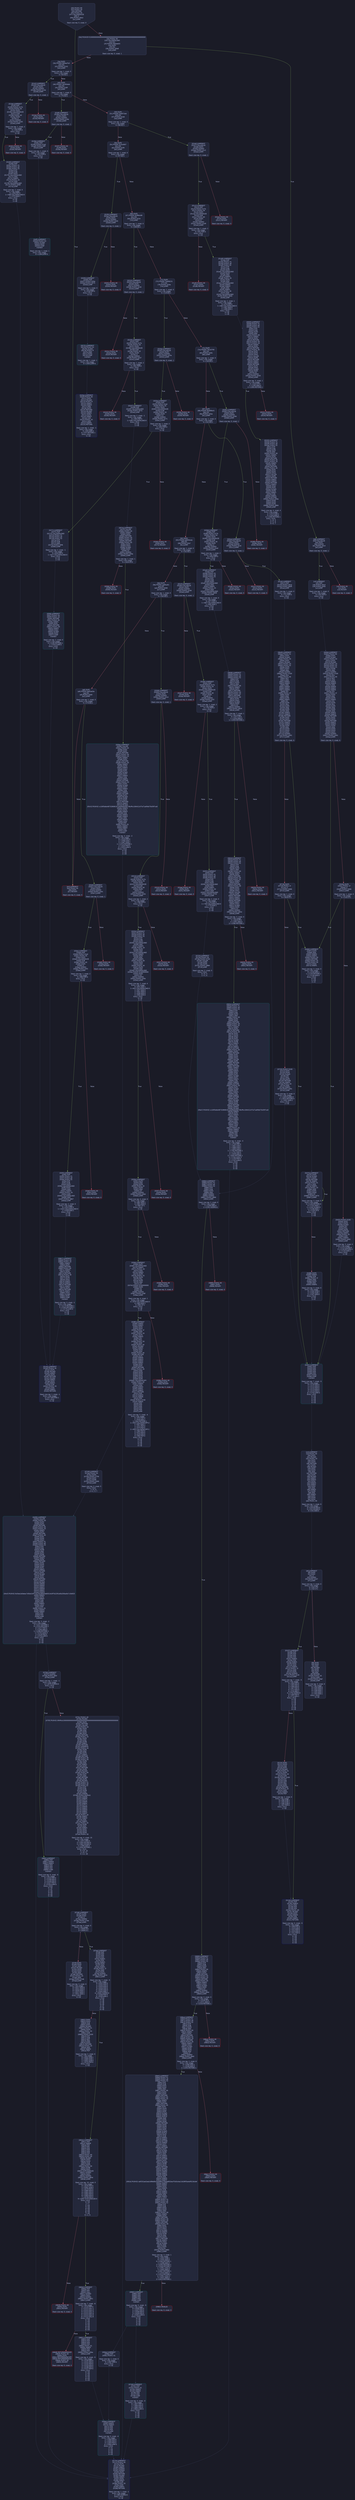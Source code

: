 digraph G {
    node [shape=box, style="filled, rounded", color="#565f89", fontcolor="#c0caf5", fontname="Helvetica", fillcolor="#24283b"];
    edge [color="#414868", fontcolor="#c0caf5", fontname="Helvetica"];
    bgcolor="#1a1b26";
    0 [ label = "[00] PUSH1 80
[02] PUSH1 40
[04] MSTORE
[05] PUSH1 04
[07] CALLDATASIZE
[08] LT
[09] PUSH2 00b3
[0c] JUMPI

Stack size req: 0, sizeΔ: 0
" shape = invhouse]
    1 [ label = "[0d] PUSH29 0100000000000000000000000000000000000000000000000000000000
[2b] PUSH1 00
[2d] CALLDATALOAD
[2e] DIV
[2f] PUSH4 06fdde03
[34] DUP2
[35] EQ
[36] PUSH2 00b8
[39] JUMPI

Stack size req: 0, sizeΔ: 1
"]
    2 [ label = "[3a] DUP1
[3b] PUSH4 095ea7b3
[40] EQ
[41] PUSH2 0142
[44] JUMPI

Stack size req: 1, sizeΔ: 0
Entry->Op usage:
	0->64:EQ:1
"]
    3 [ label = "[45] DUP1
[46] PUSH4 18160ddd
[4b] EQ
[4c] PUSH2 018f
[4f] JUMPI

Stack size req: 1, sizeΔ: 0
Entry->Op usage:
	0->75:EQ:1
"]
    4 [ label = "[50] DUP1
[51] PUSH4 23b872dd
[56] EQ
[57] PUSH2 01b6
[5a] JUMPI

Stack size req: 1, sizeΔ: 0
Entry->Op usage:
	0->86:EQ:1
"]
    5 [ label = "[5b] DUP1
[5c] PUSH4 313ce567
[61] EQ
[62] PUSH2 01f9
[65] JUMPI

Stack size req: 1, sizeΔ: 0
Entry->Op usage:
	0->97:EQ:1
"]
    6 [ label = "[66] DUP1
[67] PUSH4 42966c68
[6c] EQ
[6d] PUSH2 0224
[70] JUMPI

Stack size req: 1, sizeΔ: 0
Entry->Op usage:
	0->108:EQ:1
"]
    7 [ label = "[71] DUP1
[72] PUSH4 70a08231
[77] EQ
[78] PUSH2 024e
[7b] JUMPI

Stack size req: 1, sizeΔ: 0
Entry->Op usage:
	0->119:EQ:1
"]
    8 [ label = "[7c] DUP1
[7d] PUSH4 79cc6790
[82] EQ
[83] PUSH2 0281
[86] JUMPI

Stack size req: 1, sizeΔ: 0
Entry->Op usage:
	0->130:EQ:1
"]
    9 [ label = "[87] DUP1
[88] PUSH4 95d89b41
[8d] EQ
[8e] PUSH2 02ba
[91] JUMPI

Stack size req: 1, sizeΔ: 0
Entry->Op usage:
	0->141:EQ:1
"]
    10 [ label = "[92] DUP1
[93] PUSH4 a9059cbb
[98] EQ
[99] PUSH2 02cf
[9c] JUMPI

Stack size req: 1, sizeΔ: 0
Entry->Op usage:
	0->152:EQ:1
"]
    11 [ label = "[9d] DUP1
[9e] PUSH4 cae9ca51
[a3] EQ
[a4] PUSH2 0308
[a7] JUMPI

Stack size req: 1, sizeΔ: 0
Entry->Op usage:
	0->163:EQ:1
"]
    12 [ label = "[a8] DUP1
[a9] PUSH4 dd62ed3e
[ae] EQ
[af] PUSH2 03d0
[b2] JUMPI

Stack size req: 1, sizeΔ: 0
Entry->Op usage:
	0->174:EQ:1
"]
    13 [ label = "[b3] JUMPDEST
[b4] PUSH1 00
[b6] DUP1
[b7] REVERT

Stack size req: 0, sizeΔ: 0
" color = "red"]
    14 [ label = "[b8] JUMPDEST
[b9] CALLVALUE
[ba] DUP1
[bb] ISZERO
[bc] PUSH2 00c4
[bf] JUMPI

Stack size req: 0, sizeΔ: 1
"]
    15 [ label = "[c0] PUSH1 00
[c2] DUP1
[c3] REVERT

Stack size req: 0, sizeΔ: 0
" color = "red"]
    16 [ label = "[c4] JUMPDEST
[c5] POP
[c6] PUSH2 00cd
[c9] PUSH2 040b
[cc] JUMP

Stack size req: 1, sizeΔ: 0
Entry->Op usage:
	0->197:POP:0
Entry->Exit:
	0->😵
"]
    17 [ label = "[cd] JUMPDEST
[ce] PUSH1 40
[d0] DUP1
[d1] MLOAD
[d2] PUSH1 20
[d4] DUP1
[d5] DUP3
[d6] MSTORE
[d7] DUP4
[d8] MLOAD
[d9] DUP2
[da] DUP4
[db] ADD
[dc] MSTORE
[dd] DUP4
[de] MLOAD
[df] SWAP2
[e0] SWAP3
[e1] DUP4
[e2] SWAP3
[e3] SWAP1
[e4] DUP4
[e5] ADD
[e6] SWAP2
[e7] DUP6
[e8] ADD
[e9] SWAP1
[ea] DUP1
[eb] DUP4
[ec] DUP4
[ed] PUSH1 00

Stack size req: 1, sizeΔ: 9
Entry->Op usage:
	0->216:MLOAD:0
	0->222:MLOAD:0
	0->232:ADD:0
"]
    18 [ label = "[ef] JUMPDEST
[f0] DUP4
[f1] DUP2
[f2] LT
[f3] ISZERO
[f4] PUSH2 0107
[f7] JUMPI

Stack size req: 4, sizeΔ: 0
Entry->Op usage:
	0->242:LT:0
	3->242:LT:1
"]
    19 [ label = "[f8] DUP2
[f9] DUP2
[fa] ADD
[fb] MLOAD
[fc] DUP4
[fd] DUP3
[fe] ADD
[ff] MSTORE
[0100] PUSH1 20
[0102] ADD
[0103] PUSH2 00ef
[0106] JUMP

Stack size req: 3, sizeΔ: 0
Entry->Op usage:
	0->250:ADD:0
	0->254:ADD:0
	0->258:ADD:1
	1->250:ADD:1
	2->254:ADD:1
Entry->Exit:
	0->😵
"]
    20 [ label = "[0107] JUMPDEST
[0108] POP
[0109] POP
[010a] POP
[010b] POP
[010c] SWAP1
[010d] POP
[010e] SWAP1
[010f] DUP2
[0110] ADD
[0111] SWAP1
[0112] PUSH1 1f
[0114] AND
[0115] DUP1
[0116] ISZERO
[0117] PUSH2 0134
[011a] JUMPI

Stack size req: 7, sizeΔ: -5
Entry->Op usage:
	0->264:POP:0
	1->265:POP:0
	2->266:POP:0
	3->267:POP:0
	4->272:ADD:0
	4->276:AND:1
	4->278:ISZERO:0
	5->269:POP:0
	6->272:ADD:1
Entry->Exit:
	0->😵
	1->😵
	2->😵
	3->😵
	4->0
	5->😵
	6->😵
"]
    21 [ label = "[011b] DUP1
[011c] DUP3
[011d] SUB
[011e] DUP1
[011f] MLOAD
[0120] PUSH1 01
[0122] DUP4
[0123] PUSH1 20
[0125] SUB
[0126] PUSH2 0100
[0129] EXP
[012a] SUB
[012b] NOT
[012c] AND
[012d] DUP2
[012e] MSTORE
[012f] PUSH1 20
[0131] ADD
[0132] SWAP2
[0133] POP

Stack size req: 2, sizeΔ: 0
Entry->Op usage:
	0->285:SUB:1
	0->293:SUB:1
	1->285:SUB:0
	1->307:POP:0
Entry->Exit:
	1->😵
"]
    22 [ label = "[0134] JUMPDEST
[0135] POP
[0136] SWAP3
[0137] POP
[0138] POP
[0139] POP
[013a] PUSH1 40
[013c] MLOAD
[013d] DUP1
[013e] SWAP2
[013f] SUB
[0140] SWAP1
[0141] RETURN

Stack size req: 5, sizeΔ: -5
Entry->Op usage:
	0->309:POP:0
	1->319:SUB:0
	2->312:POP:0
	3->313:POP:0
	4->311:POP:0
Entry->Exit:
	0->😵
	1->😵
	2->😵
	3->😵
	4->😵
" color = "darkblue"]
    23 [ label = "[0142] JUMPDEST
[0143] CALLVALUE
[0144] DUP1
[0145] ISZERO
[0146] PUSH2 014e
[0149] JUMPI

Stack size req: 0, sizeΔ: 1
"]
    24 [ label = "[014a] PUSH1 00
[014c] DUP1
[014d] REVERT

Stack size req: 0, sizeΔ: 0
" color = "red"]
    25 [ label = "[014e] JUMPDEST
[014f] POP
[0150] PUSH2 017b
[0153] PUSH1 04
[0155] DUP1
[0156] CALLDATASIZE
[0157] SUB
[0158] PUSH1 40
[015a] DUP2
[015b] LT
[015c] ISZERO
[015d] PUSH2 0165
[0160] JUMPI

Stack size req: 1, sizeΔ: 2
Entry->Op usage:
	0->335:POP:0
Entry->Exit:
	0->😵
"]
    26 [ label = "[0161] PUSH1 00
[0163] DUP1
[0164] REVERT

Stack size req: 0, sizeΔ: 0
" color = "red"]
    27 [ label = "[0165] JUMPDEST
[0166] POP
[0167] PUSH1 01
[0169] PUSH1 a0
[016b] PUSH1 02
[016d] EXP
[016e] SUB
[016f] DUP2
[0170] CALLDATALOAD
[0171] AND
[0172] SWAP1
[0173] PUSH1 20
[0175] ADD
[0176] CALLDATALOAD
[0177] PUSH2 0499
[017a] JUMP

Stack size req: 2, sizeΔ: 0
Entry->Op usage:
	0->358:POP:0
	1->368:CALLDATALOAD:0
	1->373:ADD:1
Entry->Exit:
	0->😵
	1->😵
"]
    28 [ label = "[017b] JUMPDEST
[017c] PUSH1 40
[017e] DUP1
[017f] MLOAD
[0180] SWAP2
[0181] ISZERO
[0182] ISZERO
[0183] DUP3
[0184] MSTORE
[0185] MLOAD
[0186] SWAP1
[0187] DUP2
[0188] SWAP1
[0189] SUB
[018a] PUSH1 20
[018c] ADD
[018d] SWAP1
[018e] RETURN

Stack size req: 1, sizeΔ: -1
Entry->Op usage:
	0->385:ISZERO:0
Entry->Exit:
	0->😵
" color = "darkblue"]
    29 [ label = "[018f] JUMPDEST
[0190] CALLVALUE
[0191] DUP1
[0192] ISZERO
[0193] PUSH2 019b
[0196] JUMPI

Stack size req: 0, sizeΔ: 1
"]
    30 [ label = "[0197] PUSH1 00
[0199] DUP1
[019a] REVERT

Stack size req: 0, sizeΔ: 0
" color = "red"]
    31 [ label = "[019b] JUMPDEST
[019c] POP
[019d] PUSH2 01a4
[01a0] PUSH2 04ff
[01a3] JUMP

Stack size req: 1, sizeΔ: 0
Entry->Op usage:
	0->412:POP:0
Entry->Exit:
	0->😵
"]
    32 [ label = "[01a4] JUMPDEST
[01a5] PUSH1 40
[01a7] DUP1
[01a8] MLOAD
[01a9] SWAP2
[01aa] DUP3
[01ab] MSTORE
[01ac] MLOAD
[01ad] SWAP1
[01ae] DUP2
[01af] SWAP1
[01b0] SUB
[01b1] PUSH1 20
[01b3] ADD
[01b4] SWAP1
[01b5] RETURN

Stack size req: 1, sizeΔ: -1
Entry->Op usage:
	0->427:MSTORE:1
Entry->Exit:
	0->😵
" color = "darkblue"]
    33 [ label = "[01b6] JUMPDEST
[01b7] CALLVALUE
[01b8] DUP1
[01b9] ISZERO
[01ba] PUSH2 01c2
[01bd] JUMPI

Stack size req: 0, sizeΔ: 1
"]
    34 [ label = "[01be] PUSH1 00
[01c0] DUP1
[01c1] REVERT

Stack size req: 0, sizeΔ: 0
" color = "red"]
    35 [ label = "[01c2] JUMPDEST
[01c3] POP
[01c4] PUSH2 017b
[01c7] PUSH1 04
[01c9] DUP1
[01ca] CALLDATASIZE
[01cb] SUB
[01cc] PUSH1 60
[01ce] DUP2
[01cf] LT
[01d0] ISZERO
[01d1] PUSH2 01d9
[01d4] JUMPI

Stack size req: 1, sizeΔ: 2
Entry->Op usage:
	0->451:POP:0
Entry->Exit:
	0->😵
"]
    36 [ label = "[01d5] PUSH1 00
[01d7] DUP1
[01d8] REVERT

Stack size req: 0, sizeΔ: 0
" color = "red"]
    37 [ label = "[01d9] JUMPDEST
[01da] POP
[01db] PUSH1 01
[01dd] PUSH1 a0
[01df] PUSH1 02
[01e1] EXP
[01e2] SUB
[01e3] DUP2
[01e4] CALLDATALOAD
[01e5] DUP2
[01e6] AND
[01e7] SWAP2
[01e8] PUSH1 20
[01ea] DUP2
[01eb] ADD
[01ec] CALLDATALOAD
[01ed] SWAP1
[01ee] SWAP2
[01ef] AND
[01f0] SWAP1
[01f1] PUSH1 40
[01f3] ADD
[01f4] CALLDATALOAD
[01f5] PUSH2 0505
[01f8] JUMP

Stack size req: 2, sizeΔ: 1
Entry->Op usage:
	0->474:POP:0
	1->484:CALLDATALOAD:0
	1->491:ADD:0
	1->499:ADD:1
Entry->Exit:
	0->😵
	1->😵
"]
    38 [ label = "[01f9] JUMPDEST
[01fa] CALLVALUE
[01fb] DUP1
[01fc] ISZERO
[01fd] PUSH2 0205
[0200] JUMPI

Stack size req: 0, sizeΔ: 1
"]
    39 [ label = "[0201] PUSH1 00
[0203] DUP1
[0204] REVERT

Stack size req: 0, sizeΔ: 0
" color = "red"]
    40 [ label = "[0205] JUMPDEST
[0206] POP
[0207] PUSH2 020e
[020a] PUSH2 0575
[020d] JUMP

Stack size req: 1, sizeΔ: 0
Entry->Op usage:
	0->518:POP:0
Entry->Exit:
	0->😵
"]
    41 [ label = "[020e] JUMPDEST
[020f] PUSH1 40
[0211] DUP1
[0212] MLOAD
[0213] PUSH1 ff
[0215] SWAP1
[0216] SWAP3
[0217] AND
[0218] DUP3
[0219] MSTORE
[021a] MLOAD
[021b] SWAP1
[021c] DUP2
[021d] SWAP1
[021e] SUB
[021f] PUSH1 20
[0221] ADD
[0222] SWAP1
[0223] RETURN

Stack size req: 1, sizeΔ: -1
Entry->Op usage:
	0->535:AND:0
	0->537:MSTORE:1
Entry->Exit:
	0->😵
" color = "darkblue"]
    42 [ label = "[0224] JUMPDEST
[0225] CALLVALUE
[0226] DUP1
[0227] ISZERO
[0228] PUSH2 0230
[022b] JUMPI

Stack size req: 0, sizeΔ: 1
"]
    43 [ label = "[022c] PUSH1 00
[022e] DUP1
[022f] REVERT

Stack size req: 0, sizeΔ: 0
" color = "red"]
    44 [ label = "[0230] JUMPDEST
[0231] POP
[0232] PUSH2 017b
[0235] PUSH1 04
[0237] DUP1
[0238] CALLDATASIZE
[0239] SUB
[023a] PUSH1 20
[023c] DUP2
[023d] LT
[023e] ISZERO
[023f] PUSH2 0247
[0242] JUMPI

Stack size req: 1, sizeΔ: 2
Entry->Op usage:
	0->561:POP:0
Entry->Exit:
	0->😵
"]
    45 [ label = "[0243] PUSH1 00
[0245] DUP1
[0246] REVERT

Stack size req: 0, sizeΔ: 0
" color = "red"]
    46 [ label = "[0247] JUMPDEST
[0248] POP
[0249] CALLDATALOAD
[024a] PUSH2 057e
[024d] JUMP

Stack size req: 2, sizeΔ: -1
Entry->Op usage:
	0->584:POP:0
	1->585:CALLDATALOAD:0
Entry->Exit:
	0->😵
	1->😵
"]
    47 [ label = "[024e] JUMPDEST
[024f] CALLVALUE
[0250] DUP1
[0251] ISZERO
[0252] PUSH2 025a
[0255] JUMPI

Stack size req: 0, sizeΔ: 1
"]
    48 [ label = "[0256] PUSH1 00
[0258] DUP1
[0259] REVERT

Stack size req: 0, sizeΔ: 0
" color = "red"]
    49 [ label = "[025a] JUMPDEST
[025b] POP
[025c] PUSH2 01a4
[025f] PUSH1 04
[0261] DUP1
[0262] CALLDATASIZE
[0263] SUB
[0264] PUSH1 20
[0266] DUP2
[0267] LT
[0268] ISZERO
[0269] PUSH2 0271
[026c] JUMPI

Stack size req: 1, sizeΔ: 2
Entry->Op usage:
	0->603:POP:0
Entry->Exit:
	0->😵
"]
    50 [ label = "[026d] PUSH1 00
[026f] DUP1
[0270] REVERT

Stack size req: 0, sizeΔ: 0
" color = "red"]
    51 [ label = "[0271] JUMPDEST
[0272] POP
[0273] CALLDATALOAD
[0274] PUSH1 01
[0276] PUSH1 a0
[0278] PUSH1 02
[027a] EXP
[027b] SUB
[027c] AND
[027d] PUSH2 05f6
[0280] JUMP

Stack size req: 2, sizeΔ: -1
Entry->Op usage:
	0->626:POP:0
	1->627:CALLDATALOAD:0
Entry->Exit:
	0->😵
	1->😵
"]
    52 [ label = "[0281] JUMPDEST
[0282] CALLVALUE
[0283] DUP1
[0284] ISZERO
[0285] PUSH2 028d
[0288] JUMPI

Stack size req: 0, sizeΔ: 1
"]
    53 [ label = "[0289] PUSH1 00
[028b] DUP1
[028c] REVERT

Stack size req: 0, sizeΔ: 0
" color = "red"]
    54 [ label = "[028d] JUMPDEST
[028e] POP
[028f] PUSH2 017b
[0292] PUSH1 04
[0294] DUP1
[0295] CALLDATASIZE
[0296] SUB
[0297] PUSH1 40
[0299] DUP2
[029a] LT
[029b] ISZERO
[029c] PUSH2 02a4
[029f] JUMPI

Stack size req: 1, sizeΔ: 2
Entry->Op usage:
	0->654:POP:0
Entry->Exit:
	0->😵
"]
    55 [ label = "[02a0] PUSH1 00
[02a2] DUP1
[02a3] REVERT

Stack size req: 0, sizeΔ: 0
" color = "red"]
    56 [ label = "[02a4] JUMPDEST
[02a5] POP
[02a6] PUSH1 01
[02a8] PUSH1 a0
[02aa] PUSH1 02
[02ac] EXP
[02ad] SUB
[02ae] DUP2
[02af] CALLDATALOAD
[02b0] AND
[02b1] SWAP1
[02b2] PUSH1 20
[02b4] ADD
[02b5] CALLDATALOAD
[02b6] PUSH2 0608
[02b9] JUMP

Stack size req: 2, sizeΔ: 0
Entry->Op usage:
	0->677:POP:0
	1->687:CALLDATALOAD:0
	1->692:ADD:1
Entry->Exit:
	0->😵
	1->😵
"]
    57 [ label = "[02ba] JUMPDEST
[02bb] CALLVALUE
[02bc] DUP1
[02bd] ISZERO
[02be] PUSH2 02c6
[02c1] JUMPI

Stack size req: 0, sizeΔ: 1
"]
    58 [ label = "[02c2] PUSH1 00
[02c4] DUP1
[02c5] REVERT

Stack size req: 0, sizeΔ: 0
" color = "red"]
    59 [ label = "[02c6] JUMPDEST
[02c7] POP
[02c8] PUSH2 00cd
[02cb] PUSH2 06d9
[02ce] JUMP

Stack size req: 1, sizeΔ: 0
Entry->Op usage:
	0->711:POP:0
Entry->Exit:
	0->😵
"]
    60 [ label = "[02cf] JUMPDEST
[02d0] CALLVALUE
[02d1] DUP1
[02d2] ISZERO
[02d3] PUSH2 02db
[02d6] JUMPI

Stack size req: 0, sizeΔ: 1
"]
    61 [ label = "[02d7] PUSH1 00
[02d9] DUP1
[02da] REVERT

Stack size req: 0, sizeΔ: 0
" color = "red"]
    62 [ label = "[02db] JUMPDEST
[02dc] POP
[02dd] PUSH2 017b
[02e0] PUSH1 04
[02e2] DUP1
[02e3] CALLDATASIZE
[02e4] SUB
[02e5] PUSH1 40
[02e7] DUP2
[02e8] LT
[02e9] ISZERO
[02ea] PUSH2 02f2
[02ed] JUMPI

Stack size req: 1, sizeΔ: 2
Entry->Op usage:
	0->732:POP:0
Entry->Exit:
	0->😵
"]
    63 [ label = "[02ee] PUSH1 00
[02f0] DUP1
[02f1] REVERT

Stack size req: 0, sizeΔ: 0
" color = "red"]
    64 [ label = "[02f2] JUMPDEST
[02f3] POP
[02f4] PUSH1 01
[02f6] PUSH1 a0
[02f8] PUSH1 02
[02fa] EXP
[02fb] SUB
[02fc] DUP2
[02fd] CALLDATALOAD
[02fe] AND
[02ff] SWAP1
[0300] PUSH1 20
[0302] ADD
[0303] CALLDATALOAD
[0304] PUSH2 0733
[0307] JUMP

Stack size req: 2, sizeΔ: 0
Entry->Op usage:
	0->755:POP:0
	1->765:CALLDATALOAD:0
	1->770:ADD:1
Entry->Exit:
	0->😵
	1->😵
"]
    65 [ label = "[0308] JUMPDEST
[0309] CALLVALUE
[030a] DUP1
[030b] ISZERO
[030c] PUSH2 0314
[030f] JUMPI

Stack size req: 0, sizeΔ: 1
"]
    66 [ label = "[0310] PUSH1 00
[0312] DUP1
[0313] REVERT

Stack size req: 0, sizeΔ: 0
" color = "red"]
    67 [ label = "[0314] JUMPDEST
[0315] POP
[0316] PUSH2 017b
[0319] PUSH1 04
[031b] DUP1
[031c] CALLDATASIZE
[031d] SUB
[031e] PUSH1 60
[0320] DUP2
[0321] LT
[0322] ISZERO
[0323] PUSH2 032b
[0326] JUMPI

Stack size req: 1, sizeΔ: 2
Entry->Op usage:
	0->789:POP:0
Entry->Exit:
	0->😵
"]
    68 [ label = "[0327] PUSH1 00
[0329] DUP1
[032a] REVERT

Stack size req: 0, sizeΔ: 0
" color = "red"]
    69 [ label = "[032b] JUMPDEST
[032c] PUSH1 01
[032e] PUSH1 a0
[0330] PUSH1 02
[0332] EXP
[0333] SUB
[0334] DUP3
[0335] CALLDATALOAD
[0336] AND
[0337] SWAP2
[0338] PUSH1 20
[033a] DUP2
[033b] ADD
[033c] CALLDATALOAD
[033d] SWAP2
[033e] DUP2
[033f] ADD
[0340] SWAP1
[0341] PUSH1 60
[0343] DUP2
[0344] ADD
[0345] PUSH1 40
[0347] DUP3
[0348] ADD
[0349] CALLDATALOAD
[034a] PUSH5 0100000000
[0350] DUP2
[0351] GT
[0352] ISZERO
[0353] PUSH2 035b
[0356] JUMPI

Stack size req: 2, sizeΔ: 4
Entry->Op usage:
	0->831:ADD:1
	1->821:CALLDATALOAD:0
	1->827:ADD:0
	1->831:ADD:0
	1->836:ADD:0
	1->840:ADD:0
Entry->Exit:
	0->😵
	1->2
"]
    70 [ label = "[0357] PUSH1 00
[0359] DUP1
[035a] REVERT

Stack size req: 0, sizeΔ: 0
" color = "red"]
    71 [ label = "[035b] JUMPDEST
[035c] DUP3
[035d] ADD
[035e] DUP4
[035f] PUSH1 20
[0361] DUP3
[0362] ADD
[0363] GT
[0364] ISZERO
[0365] PUSH2 036d
[0368] JUMPI

Stack size req: 4, sizeΔ: 0
Entry->Op usage:
	0->861:ADD:1
	2->861:ADD:0
	3->867:GT:1
Entry->Exit:
	0->😵
"]
    72 [ label = "[0369] PUSH1 00
[036b] DUP1
[036c] REVERT

Stack size req: 0, sizeΔ: 0
" color = "red"]
    73 [ label = "[036d] JUMPDEST
[036e] DUP1
[036f] CALLDATALOAD
[0370] SWAP1
[0371] PUSH1 20
[0373] ADD
[0374] SWAP2
[0375] DUP5
[0376] PUSH1 01
[0378] DUP4
[0379] MUL
[037a] DUP5
[037b] ADD
[037c] GT
[037d] PUSH5 0100000000
[0383] DUP4
[0384] GT
[0385] OR
[0386] ISZERO
[0387] PUSH2 038f
[038a] JUMPI

Stack size req: 4, sizeΔ: 1
Entry->Op usage:
	0->879:CALLDATALOAD:0
	0->883:ADD:1
	3->892:GT:1
Entry->Exit:
	0->😵
	1->0
"]
    74 [ label = "[038b] PUSH1 00
[038d] DUP1
[038e] REVERT

Stack size req: 0, sizeΔ: 0
" color = "red"]
    75 [ label = "[038f] JUMPDEST
[0390] SWAP2
[0391] SWAP1
[0392] DUP1
[0393] DUP1
[0394] PUSH1 1f
[0396] ADD
[0397] PUSH1 20
[0399] DUP1
[039a] SWAP2
[039b] DIV
[039c] MUL
[039d] PUSH1 20
[039f] ADD
[03a0] PUSH1 40
[03a2] MLOAD
[03a3] SWAP1
[03a4] DUP2
[03a5] ADD
[03a6] PUSH1 40
[03a8] MSTORE
[03a9] DUP1
[03aa] SWAP4
[03ab] SWAP3
[03ac] SWAP2
[03ad] SWAP1
[03ae] DUP2
[03af] DUP2
[03b0] MSTORE
[03b1] PUSH1 20
[03b3] ADD
[03b4] DUP4
[03b5] DUP4
[03b6] DUP1
[03b7] DUP3
[03b8] DUP5
[03b9] CALLDATACOPY
[03ba] PUSH1 00
[03bc] SWAP3
[03bd] ADD
[03be] SWAP2
[03bf] SWAP1
[03c0] SWAP2
[03c1] MSTORE
[03c2] POP
[03c3] SWAP3
[03c4] SWAP6
[03c5] POP
[03c6] PUSH2 0749
[03c9] SWAP5
[03ca] POP
[03cb] POP
[03cc] POP
[03cd] POP
[03ce] POP
[03cf] JUMP

Stack size req: 5, sizeΔ: -4
Entry->Op usage:
	0->974:POP:0
	1->918:ADD:1
	1->944:MSTORE:1
	1->953:CALLDATACOPY:2
	1->957:ADD:1
	1->971:POP:0
	1->973:POP:0
	2->953:CALLDATACOPY:1
	2->962:POP:0
	2->972:POP:0
	3->970:POP:0
	4->965:POP:0
Entry->Exit:
	0->😵
	1->😵
	2->😵
	3->😵
	4->😵
"]
    76 [ label = "[03d0] JUMPDEST
[03d1] CALLVALUE
[03d2] DUP1
[03d3] ISZERO
[03d4] PUSH2 03dc
[03d7] JUMPI

Stack size req: 0, sizeΔ: 1
"]
    77 [ label = "[03d8] PUSH1 00
[03da] DUP1
[03db] REVERT

Stack size req: 0, sizeΔ: 0
" color = "red"]
    78 [ label = "[03dc] JUMPDEST
[03dd] POP
[03de] PUSH2 01a4
[03e1] PUSH1 04
[03e3] DUP1
[03e4] CALLDATASIZE
[03e5] SUB
[03e6] PUSH1 40
[03e8] DUP2
[03e9] LT
[03ea] ISZERO
[03eb] PUSH2 03f3
[03ee] JUMPI

Stack size req: 1, sizeΔ: 2
Entry->Op usage:
	0->989:POP:0
Entry->Exit:
	0->😵
"]
    79 [ label = "[03ef] PUSH1 00
[03f1] DUP1
[03f2] REVERT

Stack size req: 0, sizeΔ: 0
" color = "red"]
    80 [ label = "[03f3] JUMPDEST
[03f4] POP
[03f5] PUSH1 01
[03f7] PUSH1 a0
[03f9] PUSH1 02
[03fb] EXP
[03fc] SUB
[03fd] DUP2
[03fe] CALLDATALOAD
[03ff] DUP2
[0400] AND
[0401] SWAP2
[0402] PUSH1 20
[0404] ADD
[0405] CALLDATALOAD
[0406] AND
[0407] PUSH2 0867
[040a] JUMP

Stack size req: 2, sizeΔ: 0
Entry->Op usage:
	0->1012:POP:0
	1->1022:CALLDATALOAD:0
	1->1028:ADD:1
Entry->Exit:
	0->😵
	1->😵
"]
    81 [ label = "[040b] JUMPDEST
[040c] PUSH1 00
[040e] DUP1
[040f] SLOAD
[0410] PUSH1 40
[0412] DUP1
[0413] MLOAD
[0414] PUSH1 20
[0416] PUSH1 02
[0418] PUSH1 01
[041a] DUP6
[041b] AND
[041c] ISZERO
[041d] PUSH2 0100
[0420] MUL
[0421] PUSH1 00
[0423] NOT
[0424] ADD
[0425] SWAP1
[0426] SWAP5
[0427] AND
[0428] SWAP4
[0429] SWAP1
[042a] SWAP4
[042b] DIV
[042c] PUSH1 1f
[042e] DUP2
[042f] ADD
[0430] DUP5
[0431] SWAP1
[0432] DIV
[0433] DUP5
[0434] MUL
[0435] DUP3
[0436] ADD
[0437] DUP5
[0438] ADD
[0439] SWAP1
[043a] SWAP3
[043b] MSTORE
[043c] DUP2
[043d] DUP2
[043e] MSTORE
[043f] SWAP3
[0440] SWAP2
[0441] DUP4
[0442] ADD
[0443] DUP3
[0444] DUP3
[0445] DUP1
[0446] ISZERO
[0447] PUSH2 0491
[044a] JUMPI

Stack size req: 0, sizeΔ: 6
"]
    82 [ label = "[044b] DUP1
[044c] PUSH1 1f
[044e] LT
[044f] PUSH2 0466
[0452] JUMPI

Stack size req: 1, sizeΔ: 0
Entry->Op usage:
	0->1102:LT:1
"]
    83 [ label = "[0453] PUSH2 0100
[0456] DUP1
[0457] DUP4
[0458] SLOAD
[0459] DIV
[045a] MUL
[045b] DUP4
[045c] MSTORE
[045d] SWAP2
[045e] PUSH1 20
[0460] ADD
[0461] SWAP2
[0462] PUSH2 0491
[0465] JUMP

Stack size req: 3, sizeΔ: 0
Entry->Op usage:
	1->1112:SLOAD:0
	2->1116:MSTORE:0
	2->1120:ADD:1
Entry->Exit:
	2->😵
"]
    84 [ label = "[0466] JUMPDEST
[0467] DUP3
[0468] ADD
[0469] SWAP2
[046a] SWAP1
[046b] PUSH1 00
[046d] MSTORE
[046e] PUSH1 20
[0470] PUSH1 00
[0472] SHA3
[0473] SWAP1

Stack size req: 3, sizeΔ: 0
Entry->Op usage:
	0->1128:ADD:1
	1->1133:MSTORE:1
	2->1128:ADD:0
Entry->Exit:
	0->😵
	1->😵
	2->0
"]
    85 [ label = "[0474] JUMPDEST
[0475] DUP2
[0476] SLOAD
[0477] DUP2
[0478] MSTORE
[0479] SWAP1
[047a] PUSH1 01
[047c] ADD
[047d] SWAP1
[047e] PUSH1 20
[0480] ADD
[0481] DUP1
[0482] DUP4
[0483] GT
[0484] PUSH2 0474
[0487] JUMPI

Stack size req: 3, sizeΔ: 0
Entry->Op usage:
	0->1144:MSTORE:0
	0->1152:ADD:1
	1->1142:SLOAD:0
	1->1148:ADD:1
	2->1155:GT:0
Entry->Exit:
	0->😵
	1->😵
"]
    86 [ label = "[0488] DUP3
[0489] SWAP1
[048a] SUB
[048b] PUSH1 1f
[048d] AND
[048e] DUP3
[048f] ADD
[0490] SWAP2

Stack size req: 3, sizeΔ: 0
Entry->Op usage:
	0->1162:SUB:0
	2->1162:SUB:1
	2->1167:ADD:0
Entry->Exit:
	0->😵
	2->0
"]
    87 [ label = "[0491] JUMPDEST
[0492] POP
[0493] POP
[0494] POP
[0495] POP
[0496] POP
[0497] DUP2
[0498] JUMP
Indirect!

Stack size req: 7, sizeΔ: -5
Entry->Op usage:
	0->1170:POP:0
	1->1171:POP:0
	2->1172:POP:0
	3->1173:POP:0
	4->1174:POP:0
	6->1176:JUMP:0
Entry->Exit:
	0->😵
	1->😵
	2->😵
	3->😵
	4->😵
" color = "teal"]
    88 [ label = "[0499] JUMPDEST
[049a] CALLER
[049b] PUSH1 00
[049d] DUP2
[049e] DUP2
[049f] MSTORE
[04a0] PUSH1 05
[04a2] PUSH1 20
[04a4] SWAP1
[04a5] DUP2
[04a6] MSTORE
[04a7] PUSH1 40
[04a9] DUP1
[04aa] DUP4
[04ab] SHA3
[04ac] PUSH1 01
[04ae] PUSH1 a0
[04b0] PUSH1 02
[04b2] EXP
[04b3] SUB
[04b4] DUP8
[04b5] AND
[04b6] DUP1
[04b7] DUP6
[04b8] MSTORE
[04b9] SWAP1
[04ba] DUP4
[04bb] MSTORE
[04bc] DUP2
[04bd] DUP5
[04be] SHA3
[04bf] DUP7
[04c0] SWAP1
[04c1] SSTORE
[04c2] DUP2
[04c3] MLOAD
[04c4] DUP7
[04c5] DUP2
[04c6] MSTORE
[04c7] SWAP2
[04c8] MLOAD
[04c9] SWAP4
[04ca] SWAP5
[04cb] SWAP1
[04cc] SWAP4
[04cd] SWAP1
[04ce] SWAP3
[04cf] PUSH32 8c5be1e5ebec7d5bd14f71427d1e84f3dd0314c0f7b2291e5b200ac8c7c3b925
[04f0] SWAP3
[04f1] DUP3
[04f2] SWAP1
[04f3] SUB
[04f4] ADD
[04f5] SWAP1
[04f6] LOG3
[04f7] POP
[04f8] PUSH1 01
[04fa] SWAP3
[04fb] SWAP2
[04fc] POP
[04fd] POP
[04fe] JUMP
Indirect!

Stack size req: 3, sizeΔ: -2
Entry->Op usage:
	0->1217:SSTORE:1
	0->1222:MSTORE:1
	0->1277:POP:0
	1->1205:AND:0
	1->1208:MSTORE:1
	1->1270:LOG3:4
	1->1276:POP:0
	2->1278:JUMP:0
Entry->Exit:
	0->😵
	1->😵
	2->😵
" color = "teal"]
    89 [ label = "[04ff] JUMPDEST
[0500] PUSH1 03
[0502] SLOAD
[0503] DUP2
[0504] JUMP
Indirect!

Stack size req: 1, sizeΔ: 1
Entry->Op usage:
	0->1284:JUMP:0
" color = "teal"]
    90 [ label = "[0505] JUMPDEST
[0506] PUSH1 01
[0508] PUSH1 a0
[050a] PUSH1 02
[050c] EXP
[050d] SUB
[050e] DUP4
[050f] AND
[0510] PUSH1 00
[0512] SWAP1
[0513] DUP2
[0514] MSTORE
[0515] PUSH1 05
[0517] PUSH1 20
[0519] SWAP1
[051a] DUP2
[051b] MSTORE
[051c] PUSH1 40
[051e] DUP1
[051f] DUP4
[0520] SHA3
[0521] CALLER
[0522] DUP5
[0523] MSTORE
[0524] SWAP1
[0525] SWAP2
[0526] MSTORE
[0527] DUP2
[0528] SHA3
[0529] SLOAD
[052a] DUP3
[052b] GT
[052c] ISZERO
[052d] PUSH2 0535
[0530] JUMPI

Stack size req: 3, sizeΔ: 1
Entry->Op usage:
	0->1323:GT:0
	2->1295:AND:0
	2->1300:MSTORE:1
"]
    91 [ label = "[0531] PUSH1 00
[0533] DUP1
[0534] REVERT

Stack size req: 0, sizeΔ: 0
" color = "red"]
    92 [ label = "[0535] JUMPDEST
[0536] PUSH1 01
[0538] PUSH1 a0
[053a] PUSH1 02
[053c] EXP
[053d] SUB
[053e] DUP5
[053f] AND
[0540] PUSH1 00
[0542] SWAP1
[0543] DUP2
[0544] MSTORE
[0545] PUSH1 05
[0547] PUSH1 20
[0549] SWAP1
[054a] DUP2
[054b] MSTORE
[054c] PUSH1 40
[054e] DUP1
[054f] DUP4
[0550] SHA3
[0551] CALLER
[0552] DUP5
[0553] MSTORE
[0554] SWAP1
[0555] SWAP2
[0556] MSTORE
[0557] SWAP1
[0558] SHA3
[0559] DUP1
[055a] SLOAD
[055b] DUP4
[055c] SWAP1
[055d] SUB
[055e] SWAP1
[055f] SSTORE
[0560] PUSH2 056a
[0563] DUP5
[0564] DUP5
[0565] DUP5
[0566] PUSH2 0884
[0569] JUMP

Stack size req: 4, sizeΔ: 4
Entry->Op usage:
	1->1373:SUB:1
	3->1343:AND:0
	3->1348:MSTORE:1
Entry->Exit:
	1->0, 5
	2->1, 6
	3->2, 7
"]
    93 [ label = "[056a] JUMPDEST
[056b] POP
[056c] PUSH1 01

Stack size req: 1, sizeΔ: 0
Entry->Op usage:
	0->1387:POP:0
Entry->Exit:
	0->😵
"]
    94 [ label = "[056e] JUMPDEST
[056f] SWAP4
[0570] SWAP3
[0571] POP
[0572] POP
[0573] POP
[0574] JUMP
Indirect!

Stack size req: 5, sizeΔ: -4
Entry->Op usage:
	1->1394:POP:0
	2->1395:POP:0
	3->1393:POP:0
	4->1396:JUMP:0
Entry->Exit:
	0->0
	1->😵
	2->😵
	3->😵
	4->😵
" color = "teal"]
    95 [ label = "[0575] JUMPDEST
[0576] PUSH1 02
[0578] SLOAD
[0579] PUSH1 ff
[057b] AND
[057c] DUP2
[057d] JUMP
Indirect!

Stack size req: 1, sizeΔ: 1
Entry->Op usage:
	0->1405:JUMP:0
" color = "teal"]
    96 [ label = "[057e] JUMPDEST
[057f] CALLER
[0580] PUSH1 00
[0582] SWAP1
[0583] DUP2
[0584] MSTORE
[0585] PUSH1 04
[0587] PUSH1 20
[0589] MSTORE
[058a] PUSH1 40
[058c] DUP2
[058d] SHA3
[058e] SLOAD
[058f] DUP3
[0590] GT
[0591] ISZERO
[0592] PUSH2 059a
[0595] JUMPI

Stack size req: 1, sizeΔ: 1
Entry->Op usage:
	0->1424:GT:0
"]
    97 [ label = "[0596] PUSH1 00
[0598] DUP1
[0599] REVERT

Stack size req: 0, sizeΔ: 0
" color = "red"]
    98 [ label = "[059a] JUMPDEST
[059b] CALLER
[059c] PUSH1 00
[059e] DUP2
[059f] DUP2
[05a0] MSTORE
[05a1] PUSH1 04
[05a3] PUSH1 20
[05a5] SWAP1
[05a6] DUP2
[05a7] MSTORE
[05a8] PUSH1 40
[05aa] SWAP2
[05ab] DUP3
[05ac] SWAP1
[05ad] SHA3
[05ae] DUP1
[05af] SLOAD
[05b0] DUP7
[05b1] SWAP1
[05b2] SUB
[05b3] SWAP1
[05b4] SSTORE
[05b5] PUSH1 03
[05b7] DUP1
[05b8] SLOAD
[05b9] DUP7
[05ba] SWAP1
[05bb] SUB
[05bc] SWAP1
[05bd] SSTORE
[05be] DUP2
[05bf] MLOAD
[05c0] DUP6
[05c1] DUP2
[05c2] MSTORE
[05c3] SWAP2
[05c4] MLOAD
[05c5] PUSH32 cc16f5dbb4873280815c1ee09dbd06736cffcc184412cf7a71a0fdb75d397ca5
[05e6] SWAP3
[05e7] DUP2
[05e8] SWAP1
[05e9] SUB
[05ea] SWAP1
[05eb] SWAP2
[05ec] ADD
[05ed] SWAP1
[05ee] LOG2
[05ef] POP
[05f0] PUSH1 01
[05f2] SWAP2
[05f3] SWAP1
[05f4] POP
[05f5] JUMP
Indirect!

Stack size req: 3, sizeΔ: -2
Entry->Op usage:
	0->1519:POP:0
	1->1458:SUB:1
	1->1467:SUB:1
	1->1474:MSTORE:1
	1->1524:POP:0
	2->1525:JUMP:0
Entry->Exit:
	0->😵
	1->😵
	2->😵
" color = "teal"]
    99 [ label = "[05f6] JUMPDEST
[05f7] PUSH1 04
[05f9] PUSH1 20
[05fb] MSTORE
[05fc] PUSH1 00
[05fe] SWAP1
[05ff] DUP2
[0600] MSTORE
[0601] PUSH1 40
[0603] SWAP1
[0604] SHA3
[0605] SLOAD
[0606] DUP2
[0607] JUMP
Indirect!

Stack size req: 2, sizeΔ: 0
Entry->Op usage:
	0->1536:MSTORE:1
	1->1543:JUMP:0
Entry->Exit:
	0->😵
" color = "teal"]
    100 [ label = "[0608] JUMPDEST
[0609] PUSH1 01
[060b] PUSH1 a0
[060d] PUSH1 02
[060f] EXP
[0610] SUB
[0611] DUP3
[0612] AND
[0613] PUSH1 00
[0615] SWAP1
[0616] DUP2
[0617] MSTORE
[0618] PUSH1 04
[061a] PUSH1 20
[061c] MSTORE
[061d] PUSH1 40
[061f] DUP2
[0620] SHA3
[0621] SLOAD
[0622] DUP3
[0623] GT
[0624] ISZERO
[0625] PUSH2 062d
[0628] JUMPI

Stack size req: 2, sizeΔ: 1
Entry->Op usage:
	0->1571:GT:0
	1->1554:AND:0
	1->1559:MSTORE:1
"]
    101 [ label = "[0629] PUSH1 00
[062b] DUP1
[062c] REVERT

Stack size req: 0, sizeΔ: 0
" color = "red"]
    102 [ label = "[062d] JUMPDEST
[062e] PUSH1 01
[0630] PUSH1 a0
[0632] PUSH1 02
[0634] EXP
[0635] SUB
[0636] DUP4
[0637] AND
[0638] PUSH1 00
[063a] SWAP1
[063b] DUP2
[063c] MSTORE
[063d] PUSH1 05
[063f] PUSH1 20
[0641] SWAP1
[0642] DUP2
[0643] MSTORE
[0644] PUSH1 40
[0646] DUP1
[0647] DUP4
[0648] SHA3
[0649] CALLER
[064a] DUP5
[064b] MSTORE
[064c] SWAP1
[064d] SWAP2
[064e] MSTORE
[064f] SWAP1
[0650] SHA3
[0651] SLOAD
[0652] DUP3
[0653] GT
[0654] ISZERO
[0655] PUSH2 065d
[0658] JUMPI

Stack size req: 3, sizeΔ: 0
Entry->Op usage:
	1->1619:GT:0
	2->1591:AND:0
	2->1596:MSTORE:1
"]
    103 [ label = "[0659] PUSH1 00
[065b] DUP1
[065c] REVERT

Stack size req: 0, sizeΔ: 0
" color = "red"]
    104 [ label = "[065d] JUMPDEST
[065e] PUSH1 01
[0660] PUSH1 a0
[0662] PUSH1 02
[0664] EXP
[0665] SUB
[0666] DUP4
[0667] AND
[0668] PUSH1 00
[066a] DUP2
[066b] DUP2
[066c] MSTORE
[066d] PUSH1 04
[066f] PUSH1 20
[0671] SWAP1
[0672] DUP2
[0673] MSTORE
[0674] PUSH1 40
[0676] DUP1
[0677] DUP4
[0678] SHA3
[0679] DUP1
[067a] SLOAD
[067b] DUP8
[067c] SWAP1
[067d] SUB
[067e] SWAP1
[067f] SSTORE
[0680] PUSH1 05
[0682] DUP3
[0683] MSTORE
[0684] DUP1
[0685] DUP4
[0686] SHA3
[0687] CALLER
[0688] DUP5
[0689] MSTORE
[068a] DUP3
[068b] MSTORE
[068c] SWAP2
[068d] DUP3
[068e] SWAP1
[068f] SHA3
[0690] DUP1
[0691] SLOAD
[0692] DUP7
[0693] SWAP1
[0694] SUB
[0695] SWAP1
[0696] SSTORE
[0697] PUSH1 03
[0699] DUP1
[069a] SLOAD
[069b] DUP7
[069c] SWAP1
[069d] SUB
[069e] SWAP1
[069f] SSTORE
[06a0] DUP2
[06a1] MLOAD
[06a2] DUP6
[06a3] DUP2
[06a4] MSTORE
[06a5] SWAP2
[06a6] MLOAD
[06a7] PUSH32 cc16f5dbb4873280815c1ee09dbd06736cffcc184412cf7a71a0fdb75d397ca5
[06c8] SWAP3
[06c9] DUP2
[06ca] SWAP1
[06cb] SUB
[06cc] SWAP1
[06cd] SWAP2
[06ce] ADD
[06cf] SWAP1
[06d0] LOG2
[06d1] POP
[06d2] PUSH1 01
[06d4] SWAP3
[06d5] SWAP2
[06d6] POP
[06d7] POP
[06d8] JUMP
Indirect!

Stack size req: 4, sizeΔ: -3
Entry->Op usage:
	0->1745:POP:0
	1->1661:SUB:1
	1->1684:SUB:1
	1->1693:SUB:1
	1->1700:MSTORE:1
	1->1751:POP:0
	2->1639:AND:0
	2->1644:MSTORE:1
	2->1744:LOG2:3
	2->1750:POP:0
	3->1752:JUMP:0
Entry->Exit:
	0->😵
	1->😵
	2->😵
	3->😵
" color = "teal"]
    105 [ label = "[06d9] JUMPDEST
[06da] PUSH1 01
[06dc] DUP1
[06dd] SLOAD
[06de] PUSH1 40
[06e0] DUP1
[06e1] MLOAD
[06e2] PUSH1 20
[06e4] PUSH1 02
[06e6] DUP5
[06e7] DUP7
[06e8] AND
[06e9] ISZERO
[06ea] PUSH2 0100
[06ed] MUL
[06ee] PUSH1 00
[06f0] NOT
[06f1] ADD
[06f2] SWAP1
[06f3] SWAP5
[06f4] AND
[06f5] SWAP4
[06f6] SWAP1
[06f7] SWAP4
[06f8] DIV
[06f9] PUSH1 1f
[06fb] DUP2
[06fc] ADD
[06fd] DUP5
[06fe] SWAP1
[06ff] DIV
[0700] DUP5
[0701] MUL
[0702] DUP3
[0703] ADD
[0704] DUP5
[0705] ADD
[0706] SWAP1
[0707] SWAP3
[0708] MSTORE
[0709] DUP2
[070a] DUP2
[070b] MSTORE
[070c] SWAP3
[070d] SWAP2
[070e] DUP4
[070f] ADD
[0710] DUP3
[0711] DUP3
[0712] DUP1
[0713] ISZERO
[0714] PUSH2 0491
[0717] JUMPI

Stack size req: 0, sizeΔ: 6
"]
    106 [ label = "[0718] DUP1
[0719] PUSH1 1f
[071b] LT
[071c] PUSH2 0466
[071f] JUMPI

Stack size req: 1, sizeΔ: 0
Entry->Op usage:
	0->1819:LT:1
"]
    107 [ label = "[0720] PUSH2 0100
[0723] DUP1
[0724] DUP4
[0725] SLOAD
[0726] DIV
[0727] MUL
[0728] DUP4
[0729] MSTORE
[072a] SWAP2
[072b] PUSH1 20
[072d] ADD
[072e] SWAP2
[072f] PUSH2 0491
[0732] JUMP

Stack size req: 3, sizeΔ: 0
Entry->Op usage:
	1->1829:SLOAD:0
	2->1833:MSTORE:0
	2->1837:ADD:1
Entry->Exit:
	2->😵
"]
    108 [ label = "[0733] JUMPDEST
[0734] PUSH1 00
[0736] PUSH2 0740
[0739] CALLER
[073a] DUP5
[073b] DUP5
[073c] PUSH2 0884
[073f] JUMP

Stack size req: 2, sizeΔ: 5
Entry->Exit:
	0->0, 5
	1->1, 6
"]
    109 [ label = "[0740] JUMPDEST
[0741] POP
[0742] PUSH1 01
[0744] SWAP3
[0745] SWAP2
[0746] POP
[0747] POP
[0748] JUMP
Indirect!

Stack size req: 4, sizeΔ: -3
Entry->Op usage:
	0->1857:POP:0
	1->1863:POP:0
	2->1862:POP:0
	3->1864:JUMP:0
Entry->Exit:
	0->😵
	1->😵
	2->😵
	3->😵
" color = "teal"]
    110 [ label = "[0749] JUMPDEST
[074a] PUSH1 00
[074c] DUP4
[074d] PUSH2 0756
[0750] DUP2
[0751] DUP6
[0752] PUSH2 0499
[0755] JUMP

Stack size req: 3, sizeΔ: 5
Entry->Exit:
	1->0, 6
	2->1, 3, 7
"]
    111 [ label = "[0756] JUMPDEST
[0757] ISZERO
[0758] PUSH2 085f
[075b] JUMPI

Stack size req: 1, sizeΔ: -1
Entry->Op usage:
	0->1879:ISZERO:0
Entry->Exit:
	0->😵
"]
    112 [ label = "[075c] PUSH1 40
[075e] MLOAD
[075f] PUSH32 8f4ffcb100000000000000000000000000000000000000000000000000000000
[0780] DUP2
[0781] MSTORE
[0782] CALLER
[0783] PUSH1 04
[0785] DUP3
[0786] ADD
[0787] DUP2
[0788] DUP2
[0789] MSTORE
[078a] PUSH1 24
[078c] DUP4
[078d] ADD
[078e] DUP8
[078f] SWAP1
[0790] MSTORE
[0791] ADDRESS
[0792] PUSH1 44
[0794] DUP5
[0795] ADD
[0796] DUP2
[0797] SWAP1
[0798] MSTORE
[0799] PUSH1 80
[079b] PUSH1 64
[079d] DUP6
[079e] ADD
[079f] SWAP1
[07a0] DUP2
[07a1] MSTORE
[07a2] DUP8
[07a3] MLOAD
[07a4] PUSH1 84
[07a6] DUP7
[07a7] ADD
[07a8] MSTORE
[07a9] DUP8
[07aa] MLOAD
[07ab] PUSH1 01
[07ad] PUSH1 a0
[07af] PUSH1 02
[07b1] EXP
[07b2] SUB
[07b3] DUP8
[07b4] AND
[07b5] SWAP6
[07b6] PUSH4 8f4ffcb1
[07bb] SWAP6
[07bc] SWAP5
[07bd] DUP12
[07be] SWAP5
[07bf] SWAP4
[07c0] DUP12
[07c1] SWAP4
[07c2] SWAP2
[07c3] SWAP3
[07c4] SWAP1
[07c5] SWAP2
[07c6] PUSH1 a4
[07c8] SWAP1
[07c9] SWAP2
[07ca] ADD
[07cb] SWAP1
[07cc] PUSH1 20
[07ce] DUP6
[07cf] ADD
[07d0] SWAP1
[07d1] DUP1
[07d2] DUP4
[07d3] DUP4
[07d4] PUSH1 00

Stack size req: 4, sizeΔ: 15
Entry->Op usage:
	0->1972:AND:0
	2->1955:MLOAD:0
	2->1962:MLOAD:0
	2->1999:ADD:0
	3->1936:MSTORE:1
Entry->Exit:
	0->14, 15
	2->9, 17
	3->11, 18
"]
    113 [ label = "[07d6] JUMPDEST
[07d7] DUP4
[07d8] DUP2
[07d9] LT
[07da] ISZERO
[07db] PUSH2 07ee
[07de] JUMPI

Stack size req: 4, sizeΔ: 0
Entry->Op usage:
	0->2009:LT:0
	3->2009:LT:1
"]
    114 [ label = "[07df] DUP2
[07e0] DUP2
[07e1] ADD
[07e2] MLOAD
[07e3] DUP4
[07e4] DUP3
[07e5] ADD
[07e6] MSTORE
[07e7] PUSH1 20
[07e9] ADD
[07ea] PUSH2 07d6
[07ed] JUMP

Stack size req: 3, sizeΔ: 0
Entry->Op usage:
	0->2017:ADD:0
	0->2021:ADD:0
	0->2025:ADD:1
	1->2017:ADD:1
	2->2021:ADD:1
Entry->Exit:
	0->😵
"]
    115 [ label = "[07ee] JUMPDEST
[07ef] POP
[07f0] POP
[07f1] POP
[07f2] POP
[07f3] SWAP1
[07f4] POP
[07f5] SWAP1
[07f6] DUP2
[07f7] ADD
[07f8] SWAP1
[07f9] PUSH1 1f
[07fb] AND
[07fc] DUP1
[07fd] ISZERO
[07fe] PUSH2 081b
[0801] JUMPI

Stack size req: 7, sizeΔ: -5
Entry->Op usage:
	0->2031:POP:0
	1->2032:POP:0
	2->2033:POP:0
	3->2034:POP:0
	4->2039:ADD:0
	4->2043:AND:1
	4->2045:ISZERO:0
	5->2036:POP:0
	6->2039:ADD:1
Entry->Exit:
	0->😵
	1->😵
	2->😵
	3->😵
	4->0
	5->😵
	6->😵
"]
    116 [ label = "[0802] DUP1
[0803] DUP3
[0804] SUB
[0805] DUP1
[0806] MLOAD
[0807] PUSH1 01
[0809] DUP4
[080a] PUSH1 20
[080c] SUB
[080d] PUSH2 0100
[0810] EXP
[0811] SUB
[0812] NOT
[0813] AND
[0814] DUP2
[0815] MSTORE
[0816] PUSH1 20
[0818] ADD
[0819] SWAP2
[081a] POP

Stack size req: 2, sizeΔ: 0
Entry->Op usage:
	0->2052:SUB:1
	0->2060:SUB:1
	1->2052:SUB:0
	1->2074:POP:0
Entry->Exit:
	1->😵
"]
    117 [ label = "[081b] JUMPDEST
[081c] POP
[081d] SWAP6
[081e] POP
[081f] POP
[0820] POP
[0821] POP
[0822] POP
[0823] POP
[0824] PUSH1 00
[0826] PUSH1 40
[0828] MLOAD
[0829] DUP1
[082a] DUP4
[082b] SUB
[082c] DUP2
[082d] PUSH1 00
[082f] DUP8
[0830] DUP1
[0831] EXTCODESIZE
[0832] ISZERO
[0833] DUP1
[0834] ISZERO
[0835] PUSH2 083d
[0838] JUMPI

Stack size req: 10, sizeΔ: 0
Entry->Op usage:
	0->2076:POP:0
	1->2091:SUB:0
	2->2079:POP:0
	3->2080:POP:0
	4->2081:POP:0
	5->2082:POP:0
	6->2083:POP:0
	7->2078:POP:0
	9->2097:EXTCODESIZE:0
Entry->Exit:
	0->😵
	1->7
	2->😵
	3->😵
	4->😵
	5->😵
	6->😵
	7->😵
	9->1, 9
"]
    118 [ label = "[0839] PUSH1 00
[083b] DUP1
[083c] REVERT

Stack size req: 0, sizeΔ: 0
" color = "red"]
    119 [ label = "[083d] JUMPDEST
[083e] POP
[083f] GAS
[0840] CALL
[0841] ISZERO
[0842] DUP1
[0843] ISZERO
[0844] PUSH2 0851
[0847] JUMPI

Stack size req: 7, sizeΔ: -6
Entry->Op usage:
	0->2110:POP:0
	1->2112:CALL:1
	2->2112:CALL:2
	3->2112:CALL:3
	4->2112:CALL:4
	5->2112:CALL:5
	6->2112:CALL:6
Entry->Exit:
	0->😵
	1->😵
	2->😵
	3->😵
	4->😵
	5->😵
	6->😵
"]
    120 [ label = "[0848] RETURNDATASIZE
[0849] PUSH1 00
[084b] DUP1
[084c] RETURNDATACOPY
[084d] RETURNDATASIZE
[084e] PUSH1 00
[0850] REVERT

Stack size req: 0, sizeΔ: 0
" color = "red"]
    121 [ label = "[0851] JUMPDEST
[0852] POP
[0853] POP
[0854] POP
[0855] POP
[0856] PUSH1 01
[0858] SWAP2
[0859] POP
[085a] POP
[085b] PUSH2 056e
[085e] JUMP

Stack size req: 6, sizeΔ: -5
Entry->Op usage:
	0->2130:POP:0
	1->2131:POP:0
	2->2132:POP:0
	3->2133:POP:0
	4->2138:POP:0
	5->2137:POP:0
Entry->Exit:
	0->😵
	1->😵
	2->😵
	3->😵
	4->😵
	5->😵
"]
    122 [ label = "[085f] JUMPDEST
[0860] POP
[0861] SWAP4
[0862] SWAP3
[0863] POP
[0864] POP
[0865] POP
[0866] JUMP
Indirect!

Stack size req: 6, sizeΔ: -5
Entry->Op usage:
	0->2144:POP:0
	2->2148:POP:0
	3->2149:POP:0
	4->2147:POP:0
	5->2150:JUMP:0
Entry->Exit:
	0->😵
	1->0
	2->😵
	3->😵
	4->😵
	5->😵
" color = "teal"]
    123 [ label = "[0867] JUMPDEST
[0868] PUSH1 05
[086a] PUSH1 20
[086c] SWAP1
[086d] DUP2
[086e] MSTORE
[086f] PUSH1 00
[0871] SWAP3
[0872] DUP4
[0873] MSTORE
[0874] PUSH1 40
[0876] DUP1
[0877] DUP5
[0878] SHA3
[0879] SWAP1
[087a] SWAP2
[087b] MSTORE
[087c] SWAP1
[087d] DUP3
[087e] MSTORE
[087f] SWAP1
[0880] SHA3
[0881] SLOAD
[0882] DUP2
[0883] JUMP
Indirect!

Stack size req: 3, sizeΔ: -1
Entry->Op usage:
	0->2174:MSTORE:1
	1->2163:MSTORE:1
	2->2179:JUMP:0
Entry->Exit:
	0->😵
	1->😵
" color = "teal"]
    124 [ label = "[0884] JUMPDEST
[0885] PUSH1 01
[0887] PUSH1 a0
[0889] PUSH1 02
[088b] EXP
[088c] SUB
[088d] DUP3
[088e] AND
[088f] ISZERO
[0890] ISZERO
[0891] PUSH2 0899
[0894] JUMPI

Stack size req: 2, sizeΔ: 0
Entry->Op usage:
	1->2190:AND:0
	1->2191:ISZERO:0
"]
    125 [ label = "[0895] PUSH1 00
[0897] DUP1
[0898] REVERT

Stack size req: 0, sizeΔ: 0
" color = "red"]
    126 [ label = "[0899] JUMPDEST
[089a] PUSH1 01
[089c] PUSH1 a0
[089e] PUSH1 02
[08a0] EXP
[08a1] SUB
[08a2] DUP4
[08a3] AND
[08a4] PUSH1 00
[08a6] SWAP1
[08a7] DUP2
[08a8] MSTORE
[08a9] PUSH1 04
[08ab] PUSH1 20
[08ad] MSTORE
[08ae] PUSH1 40
[08b0] SWAP1
[08b1] SHA3
[08b2] SLOAD
[08b3] DUP2
[08b4] GT
[08b5] ISZERO
[08b6] PUSH2 08be
[08b9] JUMPI

Stack size req: 3, sizeΔ: 0
Entry->Op usage:
	0->2228:GT:0
	2->2211:AND:0
	2->2216:MSTORE:1
"]
    127 [ label = "[08ba] PUSH1 00
[08bc] DUP1
[08bd] REVERT

Stack size req: 0, sizeΔ: 0
" color = "red"]
    128 [ label = "[08be] JUMPDEST
[08bf] PUSH1 01
[08c1] PUSH1 a0
[08c3] PUSH1 02
[08c5] EXP
[08c6] SUB
[08c7] DUP3
[08c8] AND
[08c9] PUSH1 00
[08cb] SWAP1
[08cc] DUP2
[08cd] MSTORE
[08ce] PUSH1 04
[08d0] PUSH1 20
[08d2] MSTORE
[08d3] PUSH1 40
[08d5] SWAP1
[08d6] SHA3
[08d7] SLOAD
[08d8] DUP2
[08d9] DUP2
[08da] ADD
[08db] LT
[08dc] ISZERO
[08dd] PUSH2 08e5
[08e0] JUMPI

Stack size req: 2, sizeΔ: 0
Entry->Op usage:
	0->2266:ADD:1
	1->2248:AND:0
	1->2253:MSTORE:1
"]
    129 [ label = "[08e1] PUSH1 00
[08e3] DUP1
[08e4] REVERT

Stack size req: 0, sizeΔ: 0
" color = "red"]
    130 [ label = "[08e5] JUMPDEST
[08e6] PUSH1 01
[08e8] PUSH1 a0
[08ea] PUSH1 02
[08ec] EXP
[08ed] SUB
[08ee] DUP1
[08ef] DUP4
[08f0] AND
[08f1] PUSH1 00
[08f3] DUP2
[08f4] DUP2
[08f5] MSTORE
[08f6] PUSH1 04
[08f8] PUSH1 20
[08fa] SWAP1
[08fb] DUP2
[08fc] MSTORE
[08fd] PUSH1 40
[08ff] DUP1
[0900] DUP4
[0901] SHA3
[0902] DUP1
[0903] SLOAD
[0904] SWAP6
[0905] DUP10
[0906] AND
[0907] DUP1
[0908] DUP6
[0909] MSTORE
[090a] DUP3
[090b] DUP6
[090c] SHA3
[090d] DUP1
[090e] SLOAD
[090f] DUP10
[0910] DUP2
[0911] SUB
[0912] SWAP1
[0913] SWAP2
[0914] SSTORE
[0915] SWAP5
[0916] DUP7
[0917] SWAP1
[0918] MSTORE
[0919] DUP2
[091a] SLOAD
[091b] DUP9
[091c] ADD
[091d] SWAP1
[091e] SWAP2
[091f] SSTORE
[0920] DUP2
[0921] MLOAD
[0922] DUP8
[0923] DUP2
[0924] MSTORE
[0925] SWAP2
[0926] MLOAD
[0927] SWAP4
[0928] SWAP1
[0929] SWAP6
[092a] ADD
[092b] SWAP5
[092c] SWAP3
[092d] PUSH32 ddf252ad1be2c89b69c2b068fc378daa952ba7f163c4a11628f55a4df523b3ef
[094e] SWAP3
[094f] SWAP2
[0950] DUP2
[0951] SWAP1
[0952] SUB
[0953] SWAP1
[0954] SWAP2
[0955] ADD
[0956] SWAP1
[0957] LOG3
[0958] PUSH1 01
[095a] PUSH1 a0
[095c] PUSH1 02
[095e] EXP
[095f] SUB
[0960] DUP1
[0961] DUP5
[0962] AND
[0963] PUSH1 00
[0965] SWAP1
[0966] DUP2
[0967] MSTORE
[0968] PUSH1 04
[096a] PUSH1 20
[096c] MSTORE
[096d] PUSH1 40
[096f] DUP1
[0970] DUP3
[0971] SHA3
[0972] SLOAD
[0973] SWAP3
[0974] DUP8
[0975] AND
[0976] DUP3
[0977] MSTORE
[0978] SWAP1
[0979] SHA3
[097a] SLOAD
[097b] ADD
[097c] DUP2
[097d] EQ
[097e] PUSH2 0983
[0981] JUMPI

Stack size req: 3, sizeΔ: 1
Entry->Op usage:
	0->2321:SUB:1
	0->2332:ADD:0
	0->2340:MSTORE:1
	1->2288:AND:0
	1->2293:MSTORE:1
	1->2328:MSTORE:1
	1->2391:LOG3:4
	1->2402:AND:0
	1->2407:MSTORE:1
	2->2310:AND:0
	2->2313:MSTORE:1
	2->2391:LOG3:3
	2->2421:AND:0
	2->2423:MSTORE:1
"]
    131 [ label = "[0982] INVALID

Stack size req: 0, sizeΔ: 0
" color = "red"]
    132 [ label = "[0983] JUMPDEST
[0984] POP
[0985] POP
[0986] POP
[0987] POP
[0988] JUMP
Indirect!

Stack size req: 5, sizeΔ: -5
Entry->Op usage:
	0->2436:POP:0
	1->2437:POP:0
	2->2438:POP:0
	3->2439:POP:0
	4->2440:JUMP:0
Entry->Exit:
	0->😵
	1->😵
	2->😵
	3->😵
	4->😵
" color = "teal"]
    0 -> 1 [ label = "False" color = "#f7768e"]
    0 -> 13 [ label = "True" color = "#9ece6a"]
    1 -> 2 [ label = "False" color = "#f7768e"]
    1 -> 14 [ label = "True" color = "#9ece6a"]
    2 -> 3 [ label = "False" color = "#f7768e"]
    2 -> 23 [ label = "True" color = "#9ece6a"]
    3 -> 4 [ label = "False" color = "#f7768e"]
    3 -> 29 [ label = "True" color = "#9ece6a"]
    4 -> 5 [ label = "False" color = "#f7768e"]
    4 -> 33 [ label = "True" color = "#9ece6a"]
    5 -> 6 [ label = "False" color = "#f7768e"]
    5 -> 38 [ label = "True" color = "#9ece6a"]
    6 -> 7 [ label = "False" color = "#f7768e"]
    6 -> 42 [ label = "True" color = "#9ece6a"]
    7 -> 8 [ label = "False" color = "#f7768e"]
    7 -> 47 [ label = "True" color = "#9ece6a"]
    8 -> 9 [ label = "False" color = "#f7768e"]
    8 -> 52 [ label = "True" color = "#9ece6a"]
    9 -> 10 [ label = "False" color = "#f7768e"]
    9 -> 57 [ label = "True" color = "#9ece6a"]
    10 -> 11 [ label = "False" color = "#f7768e"]
    10 -> 60 [ label = "True" color = "#9ece6a"]
    11 -> 12 [ label = "False" color = "#f7768e"]
    11 -> 65 [ label = "True" color = "#9ece6a"]
    12 -> 13 [ label = "False" color = "#f7768e"]
    12 -> 76 [ label = "True" color = "#9ece6a"]
    14 -> 15 [ label = "False" color = "#f7768e"]
    14 -> 16 [ label = "True" color = "#9ece6a"]
    16 -> 81 [ ]
    17 -> 18 [ ]
    18 -> 19 [ label = "False" color = "#f7768e"]
    18 -> 20 [ label = "True" color = "#9ece6a"]
    19 -> 18 [ ]
    20 -> 21 [ label = "False" color = "#f7768e"]
    20 -> 22 [ label = "True" color = "#9ece6a"]
    21 -> 22 [ ]
    23 -> 24 [ label = "False" color = "#f7768e"]
    23 -> 25 [ label = "True" color = "#9ece6a"]
    25 -> 26 [ label = "False" color = "#f7768e"]
    25 -> 27 [ label = "True" color = "#9ece6a"]
    27 -> 88 [ ]
    29 -> 30 [ label = "False" color = "#f7768e"]
    29 -> 31 [ label = "True" color = "#9ece6a"]
    31 -> 89 [ ]
    33 -> 34 [ label = "False" color = "#f7768e"]
    33 -> 35 [ label = "True" color = "#9ece6a"]
    35 -> 36 [ label = "False" color = "#f7768e"]
    35 -> 37 [ label = "True" color = "#9ece6a"]
    37 -> 90 [ ]
    38 -> 39 [ label = "False" color = "#f7768e"]
    38 -> 40 [ label = "True" color = "#9ece6a"]
    40 -> 95 [ ]
    42 -> 43 [ label = "False" color = "#f7768e"]
    42 -> 44 [ label = "True" color = "#9ece6a"]
    44 -> 45 [ label = "False" color = "#f7768e"]
    44 -> 46 [ label = "True" color = "#9ece6a"]
    46 -> 96 [ ]
    47 -> 48 [ label = "False" color = "#f7768e"]
    47 -> 49 [ label = "True" color = "#9ece6a"]
    49 -> 50 [ label = "False" color = "#f7768e"]
    49 -> 51 [ label = "True" color = "#9ece6a"]
    51 -> 99 [ ]
    52 -> 53 [ label = "False" color = "#f7768e"]
    52 -> 54 [ label = "True" color = "#9ece6a"]
    54 -> 55 [ label = "False" color = "#f7768e"]
    54 -> 56 [ label = "True" color = "#9ece6a"]
    56 -> 100 [ ]
    57 -> 58 [ label = "False" color = "#f7768e"]
    57 -> 59 [ label = "True" color = "#9ece6a"]
    59 -> 105 [ ]
    60 -> 61 [ label = "False" color = "#f7768e"]
    60 -> 62 [ label = "True" color = "#9ece6a"]
    62 -> 63 [ label = "False" color = "#f7768e"]
    62 -> 64 [ label = "True" color = "#9ece6a"]
    64 -> 108 [ ]
    65 -> 66 [ label = "False" color = "#f7768e"]
    65 -> 67 [ label = "True" color = "#9ece6a"]
    67 -> 68 [ label = "False" color = "#f7768e"]
    67 -> 69 [ label = "True" color = "#9ece6a"]
    69 -> 70 [ label = "False" color = "#f7768e"]
    69 -> 71 [ label = "True" color = "#9ece6a"]
    71 -> 72 [ label = "False" color = "#f7768e"]
    71 -> 73 [ label = "True" color = "#9ece6a"]
    73 -> 74 [ label = "False" color = "#f7768e"]
    73 -> 75 [ label = "True" color = "#9ece6a"]
    75 -> 110 [ ]
    76 -> 77 [ label = "False" color = "#f7768e"]
    76 -> 78 [ label = "True" color = "#9ece6a"]
    78 -> 79 [ label = "False" color = "#f7768e"]
    78 -> 80 [ label = "True" color = "#9ece6a"]
    80 -> 123 [ ]
    81 -> 82 [ label = "False" color = "#f7768e"]
    81 -> 87 [ label = "True" color = "#9ece6a"]
    82 -> 83 [ label = "False" color = "#f7768e"]
    82 -> 84 [ label = "True" color = "#9ece6a"]
    83 -> 87 [ ]
    84 -> 85 [ ]
    85 -> 86 [ label = "False" color = "#f7768e"]
    85 -> 85 [ label = "True" color = "#9ece6a"]
    86 -> 87 [ ]
    90 -> 91 [ label = "False" color = "#f7768e"]
    90 -> 92 [ label = "True" color = "#9ece6a"]
    92 -> 124 [ ]
    93 -> 94 [ ]
    96 -> 97 [ label = "False" color = "#f7768e"]
    96 -> 98 [ label = "True" color = "#9ece6a"]
    100 -> 101 [ label = "False" color = "#f7768e"]
    100 -> 102 [ label = "True" color = "#9ece6a"]
    102 -> 103 [ label = "False" color = "#f7768e"]
    102 -> 104 [ label = "True" color = "#9ece6a"]
    105 -> 106 [ label = "False" color = "#f7768e"]
    105 -> 87 [ label = "True" color = "#9ece6a"]
    106 -> 107 [ label = "False" color = "#f7768e"]
    106 -> 84 [ label = "True" color = "#9ece6a"]
    107 -> 87 [ ]
    108 -> 124 [ ]
    110 -> 88 [ ]
    111 -> 112 [ label = "False" color = "#f7768e"]
    111 -> 122 [ label = "True" color = "#9ece6a"]
    112 -> 113 [ ]
    113 -> 114 [ label = "False" color = "#f7768e"]
    113 -> 115 [ label = "True" color = "#9ece6a"]
    114 -> 113 [ ]
    115 -> 116 [ label = "False" color = "#f7768e"]
    115 -> 117 [ label = "True" color = "#9ece6a"]
    116 -> 117 [ ]
    117 -> 118 [ label = "False" color = "#f7768e"]
    117 -> 119 [ label = "True" color = "#9ece6a"]
    119 -> 120 [ label = "False" color = "#f7768e"]
    119 -> 121 [ label = "True" color = "#9ece6a"]
    121 -> 94 [ ]
    124 -> 125 [ label = "False" color = "#f7768e"]
    124 -> 126 [ label = "True" color = "#9ece6a"]
    126 -> 127 [ label = "False" color = "#f7768e"]
    126 -> 128 [ label = "True" color = "#9ece6a"]
    128 -> 129 [ label = "False" color = "#f7768e"]
    128 -> 130 [ label = "True" color = "#9ece6a"]
    130 -> 131 [ label = "False" color = "#f7768e"]
    130 -> 132 [ label = "True" color = "#9ece6a"]
    87 -> 17 [ ]
    88 -> 28 [ ]
    89 -> 32 [ ]
    132 -> 93 [ ]
    94 -> 28 [ ]
    95 -> 41 [ ]
    98 -> 28 [ ]
    99 -> 32 [ ]
    104 -> 28 [ ]
    132 -> 109 [ ]
    109 -> 28 [ ]
    88 -> 111 [ ]
    122 -> 28 [ ]
    123 -> 32 [ ]

}
